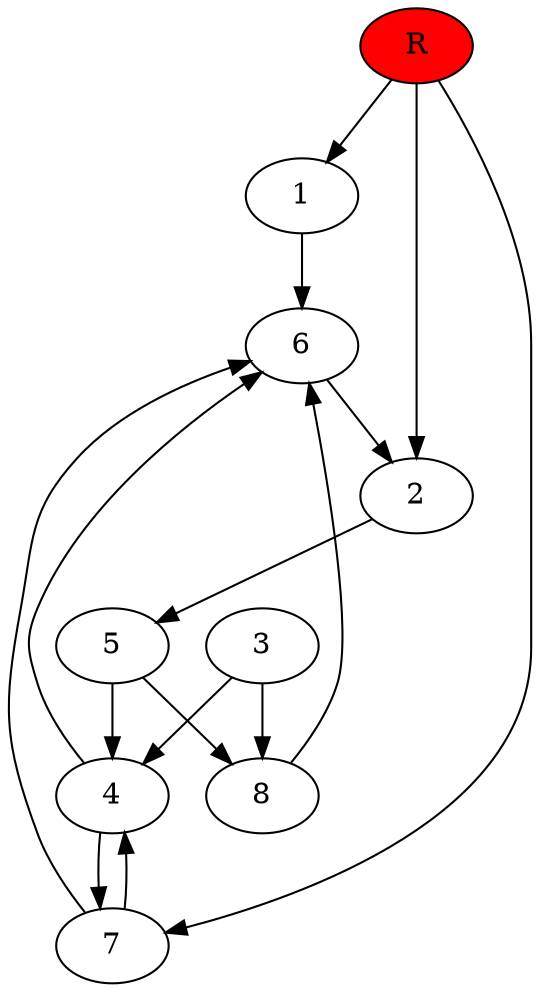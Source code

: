 digraph prb29817 {
	1
	2
	3
	4
	5
	6
	7
	8
	R [fillcolor="#ff0000" style=filled]
	1 -> 6
	2 -> 5
	3 -> 4
	3 -> 8
	4 -> 6
	4 -> 7
	5 -> 4
	5 -> 8
	6 -> 2
	7 -> 4
	7 -> 6
	8 -> 6
	R -> 1
	R -> 2
	R -> 7
}

